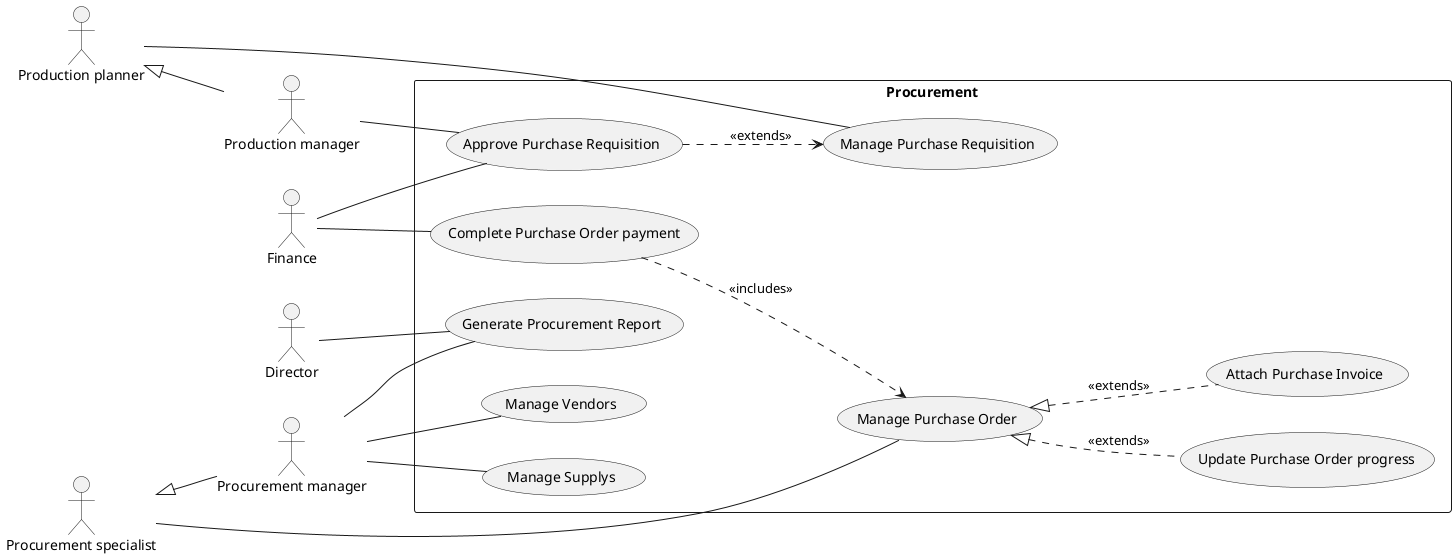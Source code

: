 @startuml procurement
left to right direction

:Director: as d
:Finance: as f

:Production planner: as pp
:Production manager: as prm
pp <|-- prm

:Procurement manager: as pm
:Procurement specialist: as ps
ps <|-- pm

rectangle Procurement {
    pp -- (Manage Purchase Requisition)
    f -- (Approve Purchase Requisition)
    prm -- (Approve Purchase Requisition)
    (Approve Purchase Requisition) ..> (Manage Purchase Requisition) : <<extends>>

    ps -- (Manage Purchase Order)
    (Manage Purchase Order) <|.. (Update Purchase Order progress) : <<extends>>
    (Manage Purchase Order) <|.. (Attach Purchase Invoice) : <<extends>>
    f -- (Complete Purchase Order payment)
    (Complete Purchase Order payment) ..> (Manage Purchase Order) : <<includes>>

    pm -- (Manage Vendors)
    pm -- (Manage Supplys)

    pm -- (Generate Procurement Report)
    d -- (Generate Procurement Report)
}
@enduml
